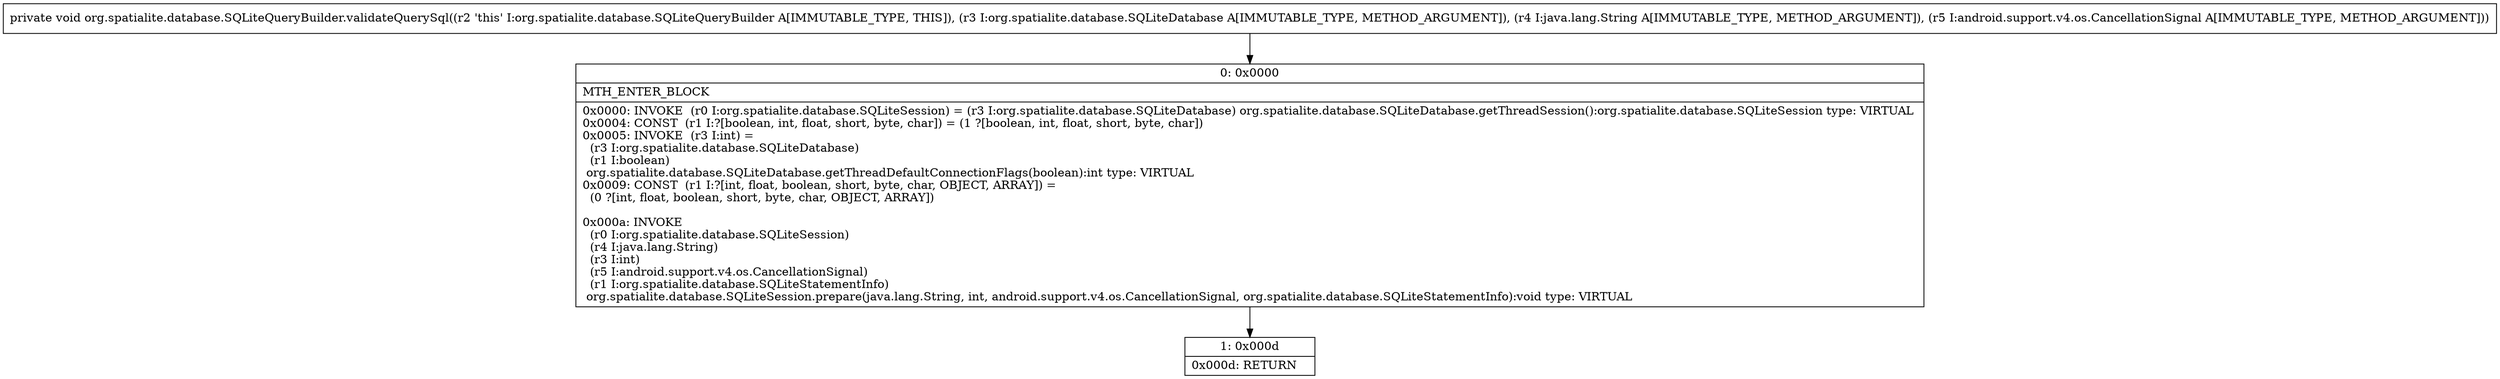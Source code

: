 digraph "CFG fororg.spatialite.database.SQLiteQueryBuilder.validateQuerySql(Lorg\/spatialite\/database\/SQLiteDatabase;Ljava\/lang\/String;Landroid\/support\/v4\/os\/CancellationSignal;)V" {
Node_0 [shape=record,label="{0\:\ 0x0000|MTH_ENTER_BLOCK\l|0x0000: INVOKE  (r0 I:org.spatialite.database.SQLiteSession) = (r3 I:org.spatialite.database.SQLiteDatabase) org.spatialite.database.SQLiteDatabase.getThreadSession():org.spatialite.database.SQLiteSession type: VIRTUAL \l0x0004: CONST  (r1 I:?[boolean, int, float, short, byte, char]) = (1 ?[boolean, int, float, short, byte, char]) \l0x0005: INVOKE  (r3 I:int) = \l  (r3 I:org.spatialite.database.SQLiteDatabase)\l  (r1 I:boolean)\l org.spatialite.database.SQLiteDatabase.getThreadDefaultConnectionFlags(boolean):int type: VIRTUAL \l0x0009: CONST  (r1 I:?[int, float, boolean, short, byte, char, OBJECT, ARRAY]) = \l  (0 ?[int, float, boolean, short, byte, char, OBJECT, ARRAY])\l \l0x000a: INVOKE  \l  (r0 I:org.spatialite.database.SQLiteSession)\l  (r4 I:java.lang.String)\l  (r3 I:int)\l  (r5 I:android.support.v4.os.CancellationSignal)\l  (r1 I:org.spatialite.database.SQLiteStatementInfo)\l org.spatialite.database.SQLiteSession.prepare(java.lang.String, int, android.support.v4.os.CancellationSignal, org.spatialite.database.SQLiteStatementInfo):void type: VIRTUAL \l}"];
Node_1 [shape=record,label="{1\:\ 0x000d|0x000d: RETURN   \l}"];
MethodNode[shape=record,label="{private void org.spatialite.database.SQLiteQueryBuilder.validateQuerySql((r2 'this' I:org.spatialite.database.SQLiteQueryBuilder A[IMMUTABLE_TYPE, THIS]), (r3 I:org.spatialite.database.SQLiteDatabase A[IMMUTABLE_TYPE, METHOD_ARGUMENT]), (r4 I:java.lang.String A[IMMUTABLE_TYPE, METHOD_ARGUMENT]), (r5 I:android.support.v4.os.CancellationSignal A[IMMUTABLE_TYPE, METHOD_ARGUMENT])) }"];
MethodNode -> Node_0;
Node_0 -> Node_1;
}

